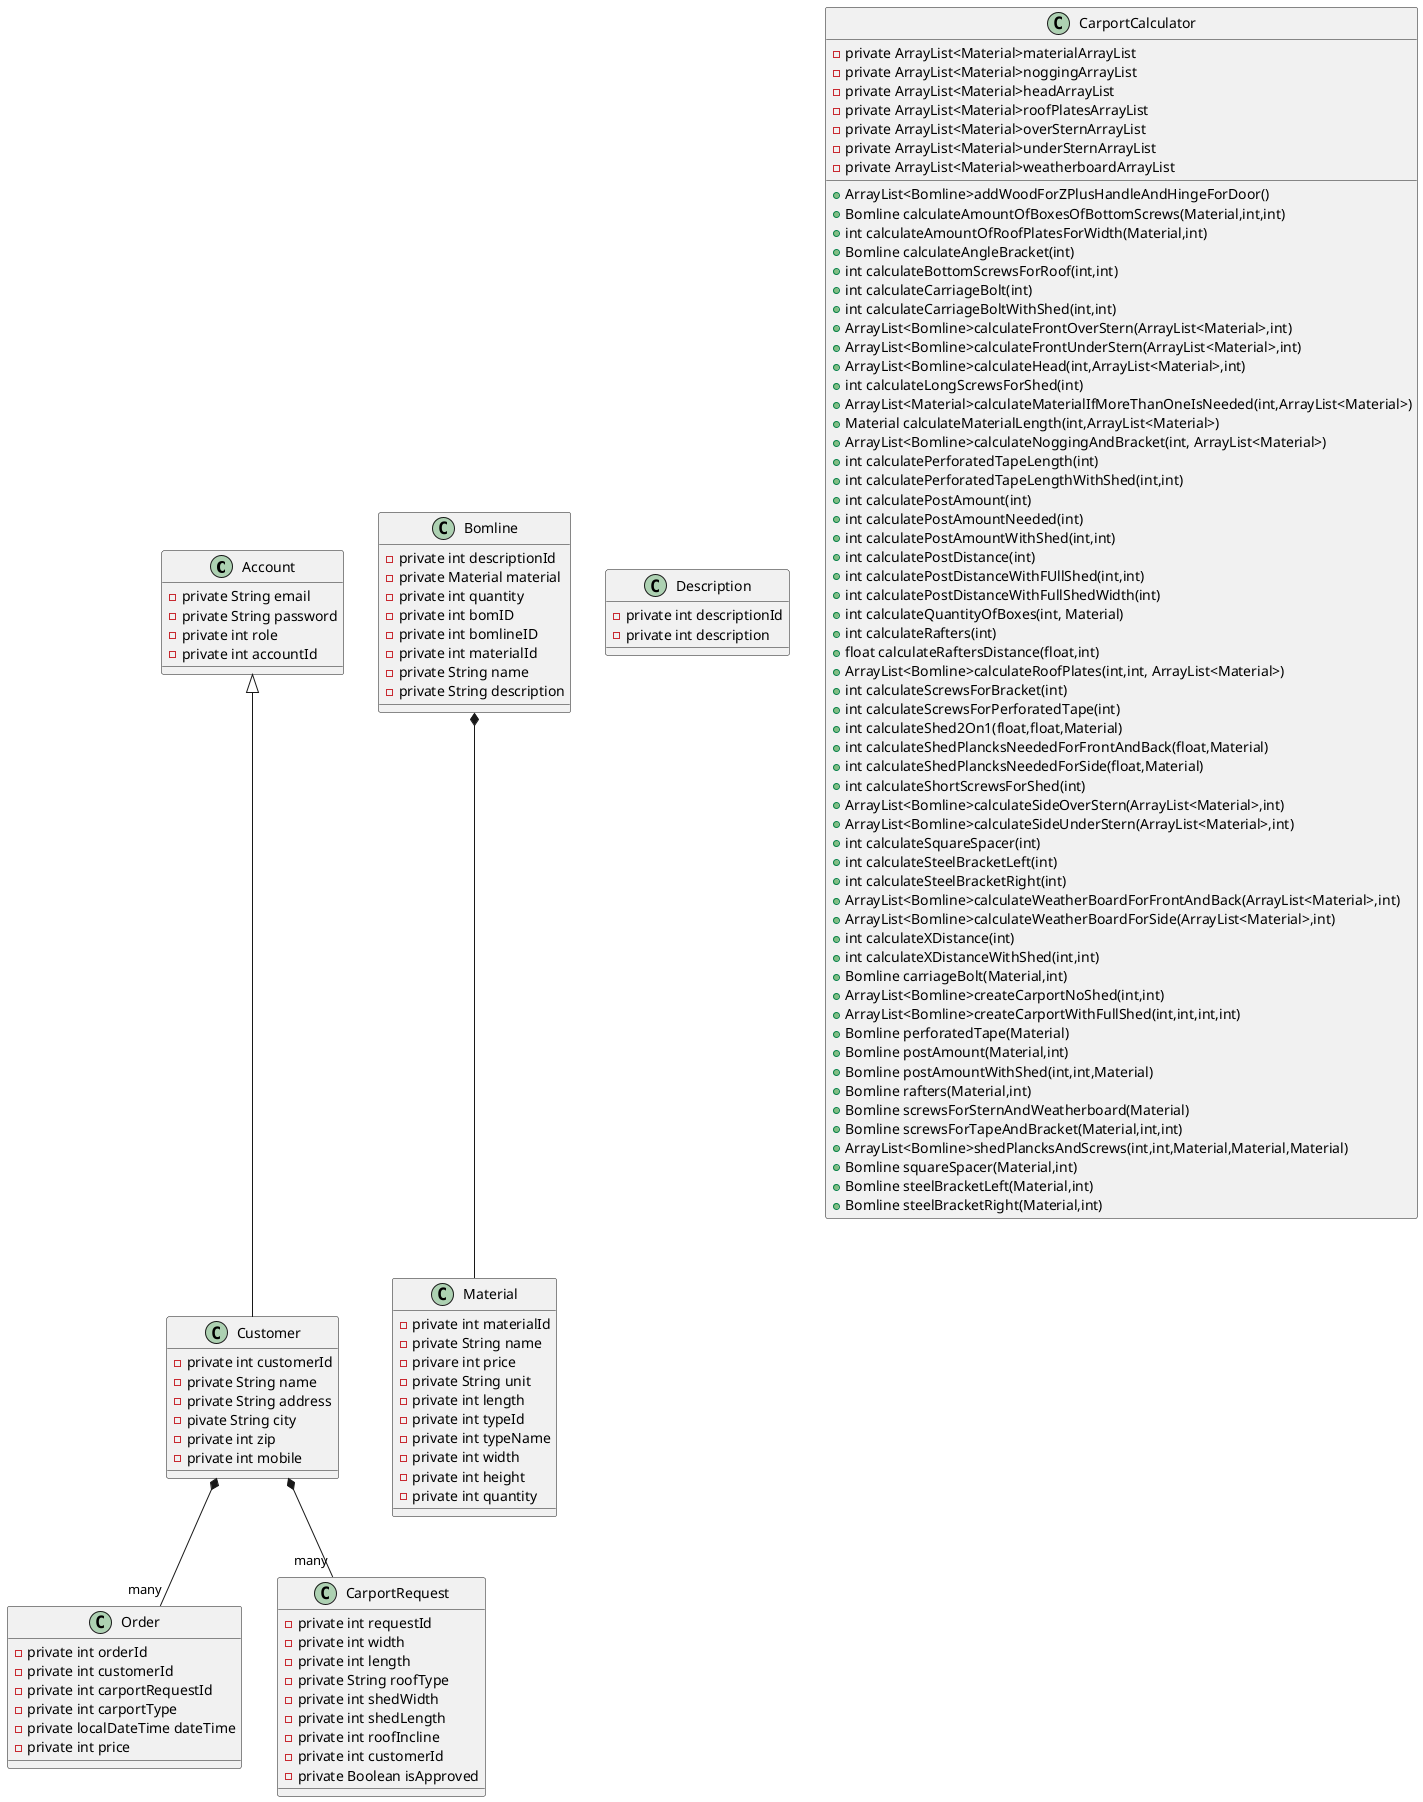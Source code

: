 @startuml
'https://plantuml.com/class-diagram

class Account
class Order
class Material
class Bomline
class Customer
class CarportRequest
class Description
class CarportCalculator


Account <|-- Customer
Customer *--"many" Order
Customer *--"many" CarportRequest
Bomline *-- Material

Account : - private String email
Account : - private String password
Account : - private int role
Account : - private int accountId

Customer : - private int customerId
Customer : - private String name
Customer : - private String address
Customer : - pivate String city
Customer : - private int zip
Customer : - private int mobile

Order : - private int orderId
Order : - private int customerId
Order : - private int carportRequestId
Order : - private int carportType
Order : - private localDateTime dateTime
Order : - private int price

Bomline : - private int descriptionId
Bomline : - private Material material
Bomline : - private int quantity
Bomline : - private int bomID
Bomline : - private int bomlineID
Bomline : - private int materialId
Bomline : - private String name
Bomline : - private String description

Material : - private int materialId
Material : - private String name
Material : - privare int price
Material : - private String unit
Material : - private int length
Material : - private int typeId
Material : - private int typeName
Material : - private int width
Material : - private int height
Material : - private int quantity

CarportRequest : - private int requestId
CarportRequest : - private int width
CarportRequest : - private int length
CarportRequest : - private String roofType
CarportRequest : - private int shedWidth
CarportRequest : - private int shedLength
CarportRequest : - private int roofIncline
CarportRequest : - private int customerId
CarportRequest : - private Boolean isApproved

Description : - private int descriptionId
Description : - private int description

CarportCalculator : - private ArrayList<Material>materialArrayList
CarportCalculator : - private ArrayList<Material>noggingArrayList
CarportCalculator : - private ArrayList<Material>headArrayList
CarportCalculator : - private ArrayList<Material>roofPlatesArrayList
CarportCalculator : - private ArrayList<Material>overSternArrayList
CarportCalculator : - private ArrayList<Material>underSternArrayList
CarportCalculator : - private ArrayList<Material>weatherboardArrayList
CarportCalculator : + ArrayList<Bomline>addWoodForZPlusHandleAndHingeForDoor()
CarportCalculator : + Bomline calculateAmountOfBoxesOfBottomScrews(Material,int,int)
CarportCalculator : + int calculateAmountOfRoofPlatesForWidth(Material,int)
CarportCalculator : + Bomline calculateAngleBracket(int)
CarportCalculator : + int calculateBottomScrewsForRoof(int,int)
CarportCalculator : + int calculateCarriageBolt(int)
CarportCalculator : + int calculateCarriageBoltWithShed(int,int)
CarportCalculator : + ArrayList<Bomline>calculateFrontOverStern(ArrayList<Material>,int)
CarportCalculator : + ArrayList<Bomline>calculateFrontUnderStern(ArrayList<Material>,int)
CarportCalculator : + ArrayList<Bomline>calculateHead(int,ArrayList<Material>,int)
CarportCalculator : + int calculateLongScrewsForShed(int)
CarportCalculator : + ArrayList<Material>calculateMaterialIfMoreThanOneIsNeeded(int,ArrayList<Material>)
CarportCalculator : + Material calculateMaterialLength(int,ArrayList<Material>)
CarportCalculator : + ArrayList<Bomline>calculateNoggingAndBracket(int, ArrayList<Material>)
CarportCalculator : + int calculatePerforatedTapeLength(int)
CarportCalculator : + int calculatePerforatedTapeLengthWithShed(int,int)
CarportCalculator : + int calculatePostAmount(int)
CarportCalculator : + int calculatePostAmountNeeded(int)
CarportCalculator : + int calculatePostAmountWithShed(int,int)
CarportCalculator : + int calculatePostDistance(int)
CarportCalculator : + int calculatePostDistanceWithFUllShed(int,int)
CarportCalculator : + int calculatePostDistanceWithFullShedWidth(int)
CarportCalculator : + int calculateQuantityOfBoxes(int, Material)
CarportCalculator : + int calculateRafters(int)
CarportCalculator : + float calculateRaftersDistance(float,int)
CarportCalculator : + ArrayList<Bomline>calculateRoofPlates(int,int, ArrayList<Material>)
CarportCalculator : + int calculateScrewsForBracket(int)
CarportCalculator : + int calculateScrewsForPerforatedTape(int)
CarportCalculator : + int calculateShed2On1(float,float,Material)
CarportCalculator : + int calculateShedPlancksNeededForFrontAndBack(float,Material)
CarportCalculator : + int calculateShedPlancksNeededForSide(float,Material)
CarportCalculator : + int calculateShortScrewsForShed(int)
CarportCalculator : + ArrayList<Bomline>calculateSideOverStern(ArrayList<Material>,int)
CarportCalculator : + ArrayList<Bomline>calculateSideUnderStern(ArrayList<Material>,int)
CarportCalculator : + int calculateSquareSpacer(int)
CarportCalculator : + int calculateSteelBracketLeft(int)
CarportCalculator : + int calculateSteelBracketRight(int)
CarportCalculator : + ArrayList<Bomline>calculateWeatherBoardForFrontAndBack(ArrayList<Material>,int)
CarportCalculator : + ArrayList<Bomline>calculateWeatherBoardForSide(ArrayList<Material>,int)
CarportCalculator : + int calculateXDistance(int)
CarportCalculator : + int calculateXDistanceWithShed(int,int)
CarportCalculator : + Bomline carriageBolt(Material,int)
CarportCalculator : + ArrayList<Bomline>createCarportNoShed(int,int)
CarportCalculator : + ArrayList<Bomline>createCarportWithFullShed(int,int,int,int)
CarportCalculator : + Bomline perforatedTape(Material)
CarportCalculator : + Bomline postAmount(Material,int)
CarportCalculator : + Bomline postAmountWithShed(int,int,Material)
CarportCalculator : + Bomline rafters(Material,int)
CarportCalculator : + Bomline screwsForSternAndWeatherboard(Material)
CarportCalculator : + Bomline screwsForTapeAndBracket(Material,int,int)
CarportCalculator : + ArrayList<Bomline>shedPlancksAndScrews(int,int,Material,Material,Material)
CarportCalculator : + Bomline squareSpacer(Material,int)
CarportCalculator : + Bomline steelBracketLeft(Material,int)
CarportCalculator : + Bomline steelBracketRight(Material,int)



@enduml